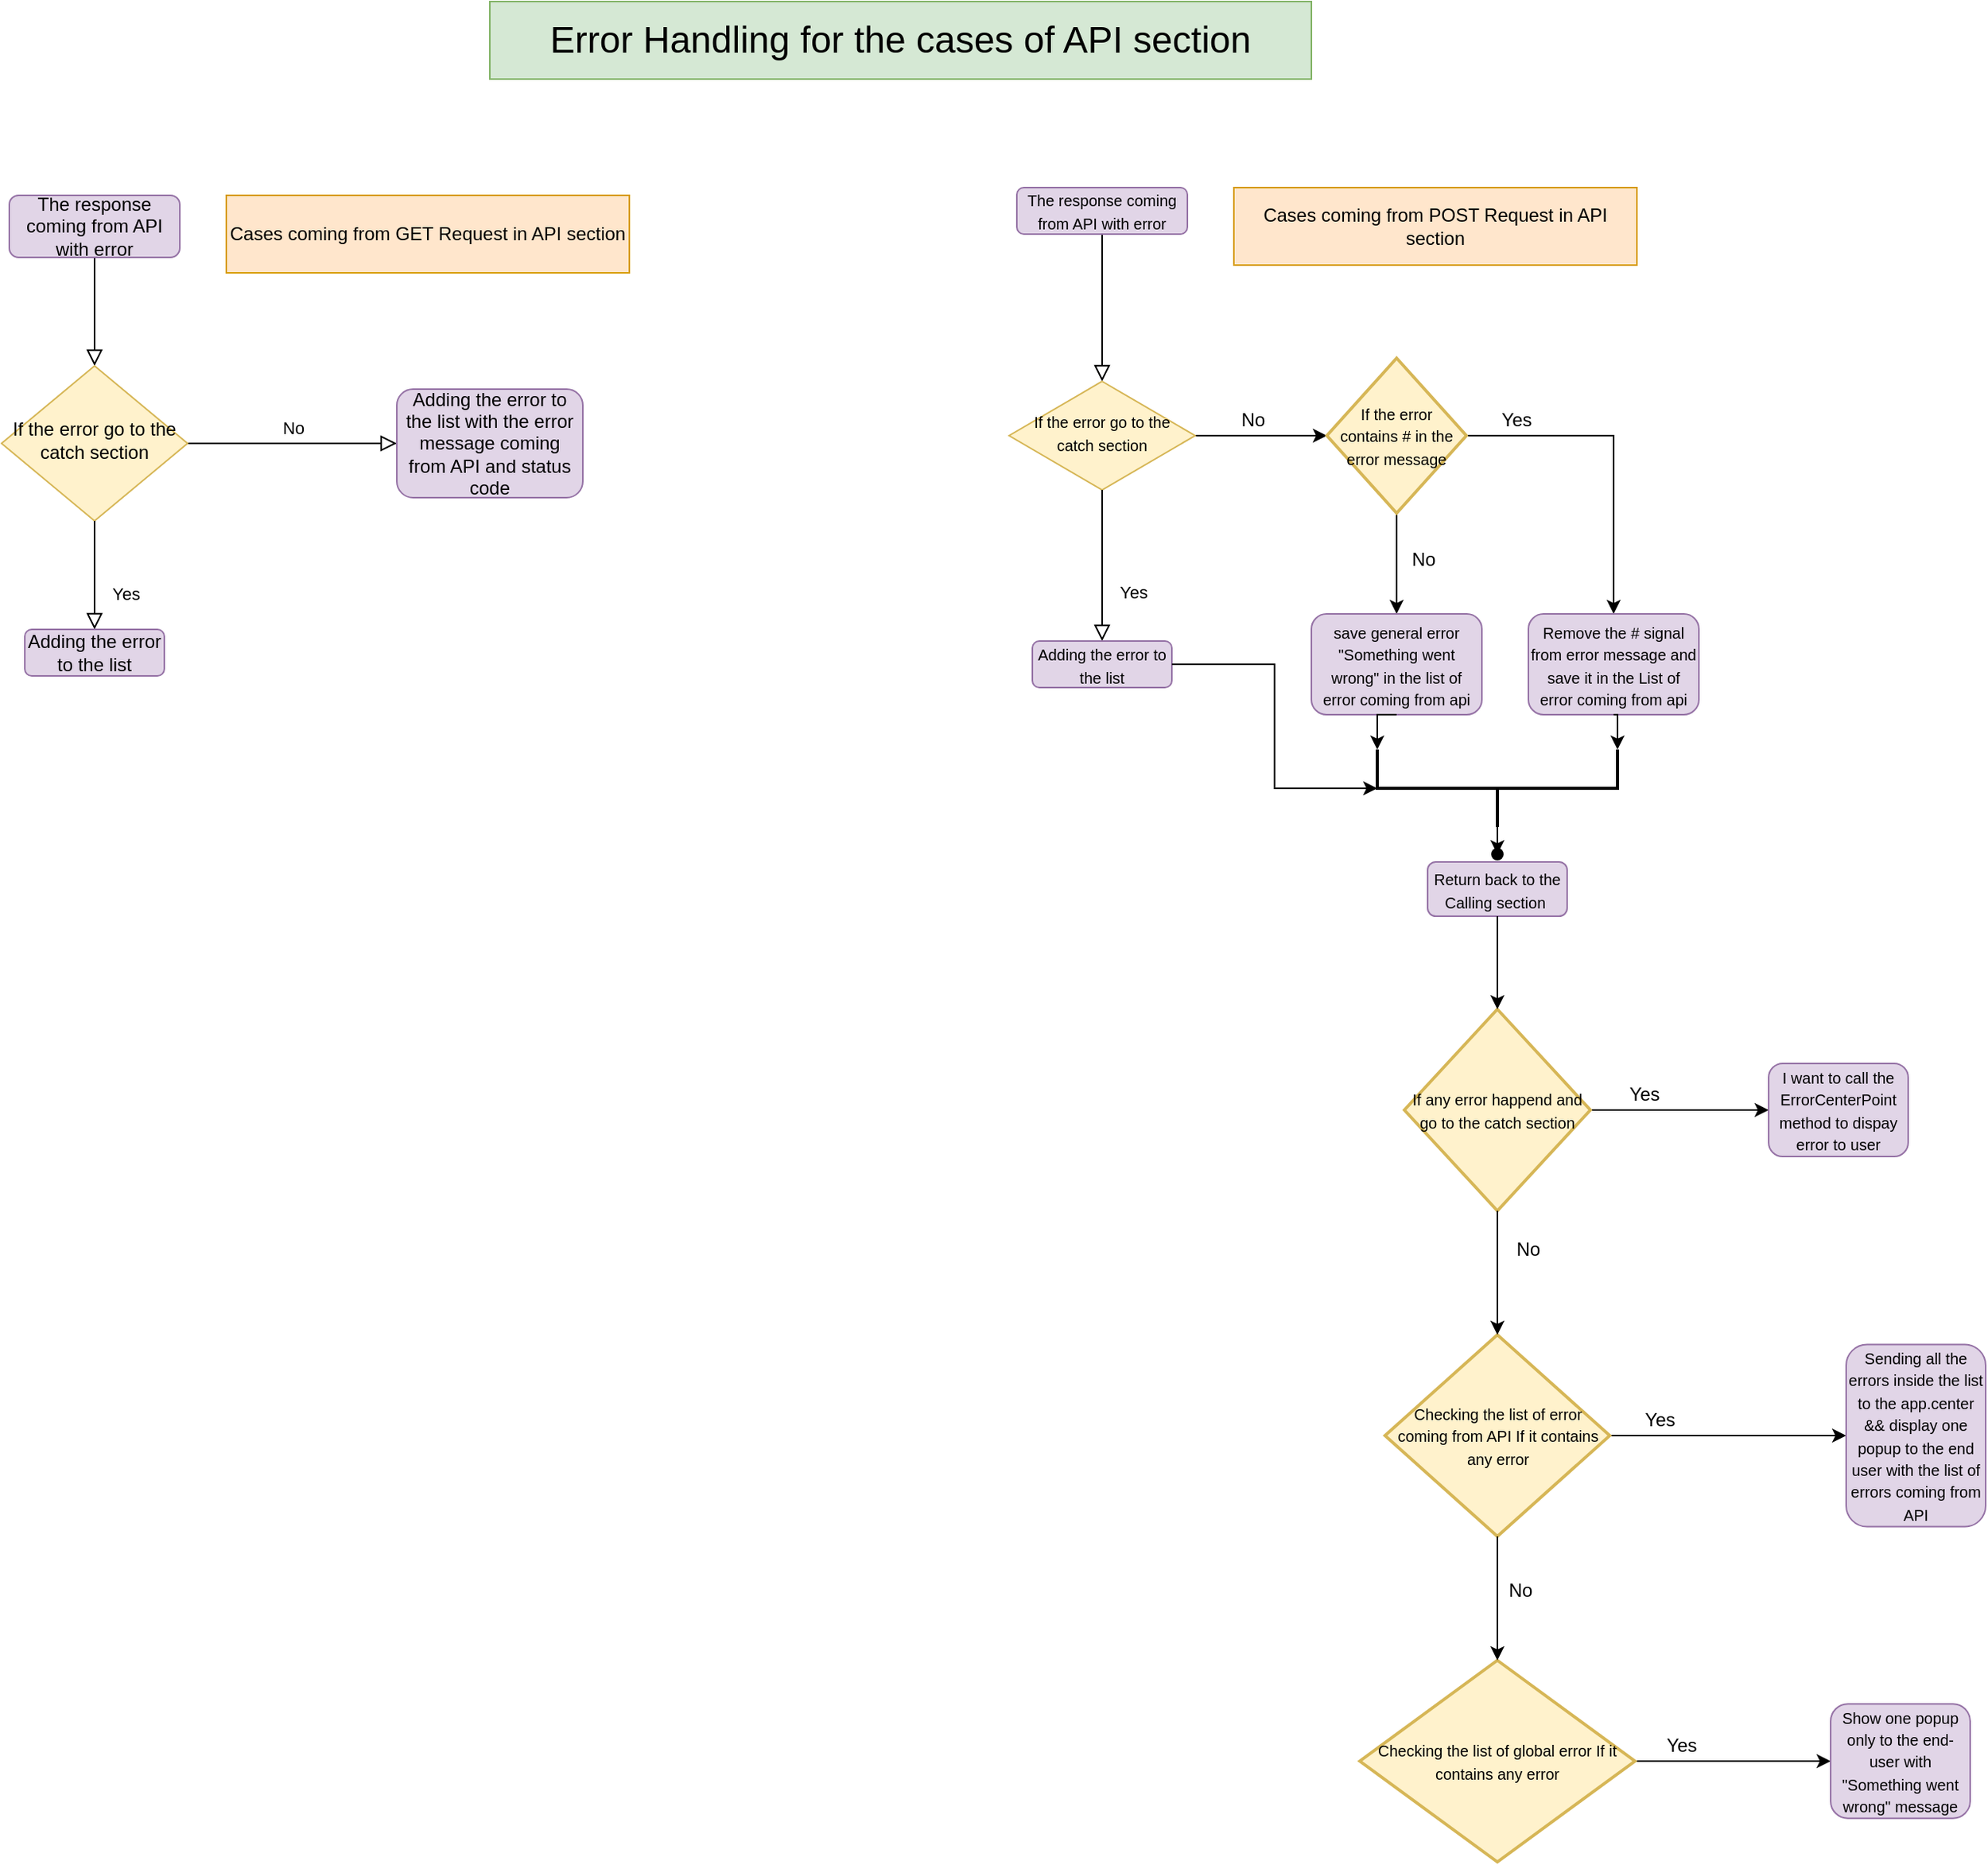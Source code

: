 <mxfile version="22.1.17" type="github">
  <diagram id="C5RBs43oDa-KdzZeNtuy" name="Page-1">
    <mxGraphModel dx="2049" dy="1169" grid="1" gridSize="10" guides="1" tooltips="1" connect="1" arrows="1" fold="1" page="1" pageScale="1" pageWidth="827" pageHeight="1169" math="0" shadow="0">
      <root>
        <mxCell id="WIyWlLk6GJQsqaUBKTNV-0" />
        <mxCell id="WIyWlLk6GJQsqaUBKTNV-1" parent="WIyWlLk6GJQsqaUBKTNV-0" />
        <mxCell id="WIyWlLk6GJQsqaUBKTNV-2" value="" style="rounded=0;html=1;jettySize=auto;orthogonalLoop=1;fontSize=11;endArrow=block;endFill=0;endSize=8;strokeWidth=1;shadow=0;labelBackgroundColor=none;edgeStyle=orthogonalEdgeStyle;" parent="WIyWlLk6GJQsqaUBKTNV-1" source="WIyWlLk6GJQsqaUBKTNV-3" target="WIyWlLk6GJQsqaUBKTNV-6" edge="1">
          <mxGeometry relative="1" as="geometry" />
        </mxCell>
        <mxCell id="WIyWlLk6GJQsqaUBKTNV-3" value="The response coming from API with error" style="rounded=1;whiteSpace=wrap;html=1;fontSize=12;glass=0;strokeWidth=1;shadow=0;fillColor=#e1d5e7;strokeColor=#9673a6;" parent="WIyWlLk6GJQsqaUBKTNV-1" vertex="1">
          <mxGeometry x="195" y="515" width="110" height="40" as="geometry" />
        </mxCell>
        <mxCell id="WIyWlLk6GJQsqaUBKTNV-5" value="No" style="edgeStyle=orthogonalEdgeStyle;rounded=0;html=1;jettySize=auto;orthogonalLoop=1;fontSize=11;endArrow=block;endFill=0;endSize=8;strokeWidth=1;shadow=0;labelBackgroundColor=none;" parent="WIyWlLk6GJQsqaUBKTNV-1" source="WIyWlLk6GJQsqaUBKTNV-6" target="WIyWlLk6GJQsqaUBKTNV-7" edge="1">
          <mxGeometry y="10" relative="1" as="geometry">
            <mxPoint as="offset" />
          </mxGeometry>
        </mxCell>
        <mxCell id="WIyWlLk6GJQsqaUBKTNV-6" value="If the error go to the catch section" style="rhombus;whiteSpace=wrap;html=1;shadow=0;fontFamily=Helvetica;fontSize=12;align=center;strokeWidth=1;spacing=6;spacingTop=-4;fillColor=#fff2cc;strokeColor=#d6b656;" parent="WIyWlLk6GJQsqaUBKTNV-1" vertex="1">
          <mxGeometry x="190" y="625" width="120" height="100" as="geometry" />
        </mxCell>
        <mxCell id="WIyWlLk6GJQsqaUBKTNV-7" value="Adding the error to the list with the error message coming from API and status code" style="rounded=1;whiteSpace=wrap;html=1;fontSize=12;glass=0;strokeWidth=1;shadow=0;fillColor=#e1d5e7;strokeColor=#9673a6;" parent="WIyWlLk6GJQsqaUBKTNV-1" vertex="1">
          <mxGeometry x="445" y="640" width="120" height="70" as="geometry" />
        </mxCell>
        <mxCell id="WIyWlLk6GJQsqaUBKTNV-8" value="Yes" style="rounded=0;html=1;jettySize=auto;orthogonalLoop=1;fontSize=11;endArrow=block;endFill=0;endSize=8;strokeWidth=1;shadow=0;labelBackgroundColor=none;edgeStyle=orthogonalEdgeStyle;exitX=0.5;exitY=1;exitDx=0;exitDy=0;" parent="WIyWlLk6GJQsqaUBKTNV-1" source="WIyWlLk6GJQsqaUBKTNV-6" target="WIyWlLk6GJQsqaUBKTNV-11" edge="1">
          <mxGeometry x="0.333" y="20" relative="1" as="geometry">
            <mxPoint as="offset" />
            <mxPoint x="255" y="785" as="sourcePoint" />
          </mxGeometry>
        </mxCell>
        <mxCell id="WIyWlLk6GJQsqaUBKTNV-11" value="Adding the error to the list" style="rounded=1;whiteSpace=wrap;html=1;fontSize=12;glass=0;strokeWidth=1;shadow=0;fillColor=#e1d5e7;strokeColor=#9673a6;" parent="WIyWlLk6GJQsqaUBKTNV-1" vertex="1">
          <mxGeometry x="205" y="795" width="90" height="30" as="geometry" />
        </mxCell>
        <mxCell id="-uBfDtKPX-X4wUrIHPEk-1" value="Cases coming from GET Request in API section" style="rounded=0;whiteSpace=wrap;html=1;fillColor=#ffe6cc;strokeColor=#d79b00;" parent="WIyWlLk6GJQsqaUBKTNV-1" vertex="1">
          <mxGeometry x="335" y="515" width="260" height="50" as="geometry" />
        </mxCell>
        <mxCell id="-uBfDtKPX-X4wUrIHPEk-7" value="" style="rounded=0;html=1;jettySize=auto;orthogonalLoop=1;fontSize=11;endArrow=block;endFill=0;endSize=8;strokeWidth=1;shadow=0;labelBackgroundColor=none;edgeStyle=orthogonalEdgeStyle;" parent="WIyWlLk6GJQsqaUBKTNV-1" source="-uBfDtKPX-X4wUrIHPEk-8" target="-uBfDtKPX-X4wUrIHPEk-10" edge="1">
          <mxGeometry relative="1" as="geometry" />
        </mxCell>
        <mxCell id="-uBfDtKPX-X4wUrIHPEk-8" value="&lt;font style=&quot;font-size: 10px;&quot;&gt;The response coming from API with error&lt;/font&gt;" style="rounded=1;whiteSpace=wrap;html=1;fontSize=12;glass=0;strokeWidth=1;shadow=0;fillColor=#e1d5e7;strokeColor=#9673a6;" parent="WIyWlLk6GJQsqaUBKTNV-1" vertex="1">
          <mxGeometry x="845" y="510" width="110" height="30" as="geometry" />
        </mxCell>
        <mxCell id="-uBfDtKPX-X4wUrIHPEk-19" value="" style="edgeStyle=orthogonalEdgeStyle;rounded=0;orthogonalLoop=1;jettySize=auto;html=1;" parent="WIyWlLk6GJQsqaUBKTNV-1" source="-uBfDtKPX-X4wUrIHPEk-10" target="-uBfDtKPX-X4wUrIHPEk-17" edge="1">
          <mxGeometry relative="1" as="geometry" />
        </mxCell>
        <mxCell id="-uBfDtKPX-X4wUrIHPEk-10" value="&lt;font style=&quot;font-size: 10px;&quot;&gt;If the error go to the catch section&lt;/font&gt;" style="rhombus;whiteSpace=wrap;html=1;shadow=0;fontFamily=Helvetica;fontSize=12;align=center;strokeWidth=1;spacing=6;spacingTop=-4;fillColor=#fff2cc;strokeColor=#d6b656;" parent="WIyWlLk6GJQsqaUBKTNV-1" vertex="1">
          <mxGeometry x="840" y="635" width="120" height="70" as="geometry" />
        </mxCell>
        <mxCell id="-uBfDtKPX-X4wUrIHPEk-12" value="Yes" style="rounded=0;html=1;jettySize=auto;orthogonalLoop=1;fontSize=11;endArrow=block;endFill=0;endSize=8;strokeWidth=1;shadow=0;labelBackgroundColor=none;edgeStyle=orthogonalEdgeStyle;exitX=0.5;exitY=1;exitDx=0;exitDy=0;" parent="WIyWlLk6GJQsqaUBKTNV-1" source="-uBfDtKPX-X4wUrIHPEk-10" target="-uBfDtKPX-X4wUrIHPEk-13" edge="1">
          <mxGeometry x="0.339" y="20" relative="1" as="geometry">
            <mxPoint as="offset" />
            <mxPoint x="905" y="780" as="sourcePoint" />
          </mxGeometry>
        </mxCell>
        <mxCell id="-uBfDtKPX-X4wUrIHPEk-13" value="&lt;font style=&quot;font-size: 10px;&quot;&gt;Adding the error to the list&lt;/font&gt;" style="rounded=1;whiteSpace=wrap;html=1;fontSize=12;glass=0;strokeWidth=1;shadow=0;fillColor=#e1d5e7;strokeColor=#9673a6;" parent="WIyWlLk6GJQsqaUBKTNV-1" vertex="1">
          <mxGeometry x="855" y="802.5" width="90" height="30" as="geometry" />
        </mxCell>
        <mxCell id="-uBfDtKPX-X4wUrIHPEk-14" value="Cases coming from POST Request in API section" style="rounded=0;whiteSpace=wrap;html=1;fillColor=#ffe6cc;strokeColor=#d79b00;" parent="WIyWlLk6GJQsqaUBKTNV-1" vertex="1">
          <mxGeometry x="985" y="510" width="260" height="50" as="geometry" />
        </mxCell>
        <mxCell id="-uBfDtKPX-X4wUrIHPEk-22" value="" style="edgeStyle=orthogonalEdgeStyle;rounded=0;orthogonalLoop=1;jettySize=auto;html=1;" parent="WIyWlLk6GJQsqaUBKTNV-1" source="-uBfDtKPX-X4wUrIHPEk-17" target="-uBfDtKPX-X4wUrIHPEk-21" edge="1">
          <mxGeometry relative="1" as="geometry" />
        </mxCell>
        <mxCell id="-uBfDtKPX-X4wUrIHPEk-25" style="edgeStyle=orthogonalEdgeStyle;rounded=0;orthogonalLoop=1;jettySize=auto;html=1;entryX=0.5;entryY=0;entryDx=0;entryDy=0;" parent="WIyWlLk6GJQsqaUBKTNV-1" source="-uBfDtKPX-X4wUrIHPEk-17" target="-uBfDtKPX-X4wUrIHPEk-24" edge="1">
          <mxGeometry relative="1" as="geometry">
            <mxPoint x="1090" y="740" as="targetPoint" />
          </mxGeometry>
        </mxCell>
        <mxCell id="-uBfDtKPX-X4wUrIHPEk-17" value="&lt;font style=&quot;font-size: 10px;&quot;&gt;If the error &lt;br&gt;contains # in the error message&lt;/font&gt;" style="strokeWidth=2;html=1;shape=mxgraph.flowchart.decision;whiteSpace=wrap;fillColor=#fff2cc;strokeColor=#d6b656;" parent="WIyWlLk6GJQsqaUBKTNV-1" vertex="1">
          <mxGeometry x="1045" y="620" width="90" height="100" as="geometry" />
        </mxCell>
        <mxCell id="-uBfDtKPX-X4wUrIHPEk-20" value="No" style="text;html=1;strokeColor=none;fillColor=none;align=center;verticalAlign=middle;whiteSpace=wrap;rounded=0;" parent="WIyWlLk6GJQsqaUBKTNV-1" vertex="1">
          <mxGeometry x="975" y="650" width="45" height="20" as="geometry" />
        </mxCell>
        <mxCell id="-uBfDtKPX-X4wUrIHPEk-21" value="&lt;font style=&quot;font-size: 10px;&quot;&gt;Remove the # signal from error message and save it in the List of error coming from api&lt;/font&gt;" style="rounded=1;whiteSpace=wrap;html=1;fontSize=12;glass=0;strokeWidth=1;shadow=0;fillColor=#e1d5e7;strokeColor=#9673a6;" parent="WIyWlLk6GJQsqaUBKTNV-1" vertex="1">
          <mxGeometry x="1175" y="785" width="110" height="65" as="geometry" />
        </mxCell>
        <mxCell id="-uBfDtKPX-X4wUrIHPEk-23" value="Yes" style="text;html=1;strokeColor=none;fillColor=none;align=center;verticalAlign=middle;whiteSpace=wrap;rounded=0;" parent="WIyWlLk6GJQsqaUBKTNV-1" vertex="1">
          <mxGeometry x="1145" y="650" width="45" height="20" as="geometry" />
        </mxCell>
        <mxCell id="-uBfDtKPX-X4wUrIHPEk-24" value="&lt;font style=&quot;font-size: 10px;&quot;&gt;save general error &quot;Something went wrong&quot; in the list of error coming from api&lt;/font&gt;" style="rounded=1;whiteSpace=wrap;html=1;fontSize=12;glass=0;strokeWidth=1;shadow=0;fillColor=#e1d5e7;strokeColor=#9673a6;" parent="WIyWlLk6GJQsqaUBKTNV-1" vertex="1">
          <mxGeometry x="1035" y="785" width="110" height="65" as="geometry" />
        </mxCell>
        <mxCell id="-uBfDtKPX-X4wUrIHPEk-26" value="No" style="text;html=1;strokeColor=none;fillColor=none;align=center;verticalAlign=middle;whiteSpace=wrap;rounded=0;" parent="WIyWlLk6GJQsqaUBKTNV-1" vertex="1">
          <mxGeometry x="1085" y="740" width="45" height="20" as="geometry" />
        </mxCell>
        <mxCell id="-uBfDtKPX-X4wUrIHPEk-34" value="" style="edgeStyle=orthogonalEdgeStyle;rounded=0;orthogonalLoop=1;jettySize=auto;html=1;" parent="WIyWlLk6GJQsqaUBKTNV-1" source="-uBfDtKPX-X4wUrIHPEk-28" target="-uBfDtKPX-X4wUrIHPEk-33" edge="1">
          <mxGeometry relative="1" as="geometry" />
        </mxCell>
        <mxCell id="-uBfDtKPX-X4wUrIHPEk-28" value="" style="strokeWidth=2;html=1;shape=mxgraph.flowchart.annotation_2;align=left;labelPosition=right;pointerEvents=1;rotation=-90;" parent="WIyWlLk6GJQsqaUBKTNV-1" vertex="1">
          <mxGeometry x="1130" y="820" width="50" height="155" as="geometry" />
        </mxCell>
        <mxCell id="-uBfDtKPX-X4wUrIHPEk-29" style="edgeStyle=orthogonalEdgeStyle;rounded=0;orthogonalLoop=1;jettySize=auto;html=1;exitX=0.5;exitY=1;exitDx=0;exitDy=0;entryX=1;entryY=1;entryDx=0;entryDy=0;entryPerimeter=0;" parent="WIyWlLk6GJQsqaUBKTNV-1" source="-uBfDtKPX-X4wUrIHPEk-21" target="-uBfDtKPX-X4wUrIHPEk-28" edge="1">
          <mxGeometry relative="1" as="geometry" />
        </mxCell>
        <mxCell id="-uBfDtKPX-X4wUrIHPEk-30" style="edgeStyle=orthogonalEdgeStyle;rounded=0;orthogonalLoop=1;jettySize=auto;html=1;exitX=0.5;exitY=1;exitDx=0;exitDy=0;entryX=1;entryY=0;entryDx=0;entryDy=0;entryPerimeter=0;" parent="WIyWlLk6GJQsqaUBKTNV-1" source="-uBfDtKPX-X4wUrIHPEk-24" target="-uBfDtKPX-X4wUrIHPEk-28" edge="1">
          <mxGeometry relative="1" as="geometry" />
        </mxCell>
        <mxCell id="-uBfDtKPX-X4wUrIHPEk-31" value="&lt;font style=&quot;font-size: 10px;&quot;&gt;Return back to the Calling section&amp;nbsp;&lt;/font&gt;" style="rounded=1;whiteSpace=wrap;html=1;fontSize=12;glass=0;strokeWidth=1;shadow=0;fillColor=#e1d5e7;strokeColor=#9673a6;" parent="WIyWlLk6GJQsqaUBKTNV-1" vertex="1">
          <mxGeometry x="1110" y="945" width="90" height="35" as="geometry" />
        </mxCell>
        <mxCell id="-uBfDtKPX-X4wUrIHPEk-33" value="" style="shape=waypoint;sketch=0;size=6;pointerEvents=1;points=[];fillColor=default;resizable=0;rotatable=0;perimeter=centerPerimeter;snapToPoint=1;align=left;strokeWidth=2;" parent="WIyWlLk6GJQsqaUBKTNV-1" vertex="1">
          <mxGeometry x="1145" y="930" width="20" height="20" as="geometry" />
        </mxCell>
        <mxCell id="-uBfDtKPX-X4wUrIHPEk-38" value="" style="edgeStyle=orthogonalEdgeStyle;rounded=0;orthogonalLoop=1;jettySize=auto;html=1;" parent="WIyWlLk6GJQsqaUBKTNV-1" source="-uBfDtKPX-X4wUrIHPEk-35" target="-uBfDtKPX-X4wUrIHPEk-37" edge="1">
          <mxGeometry relative="1" as="geometry" />
        </mxCell>
        <mxCell id="-uBfDtKPX-X4wUrIHPEk-35" value="&lt;font style=&quot;font-size: 10px;&quot;&gt;&lt;font style=&quot;&quot;&gt;If any error happend and go to the cat&lt;/font&gt;&lt;font style=&quot;&quot;&gt;ch section&lt;/font&gt;&lt;/font&gt;" style="strokeWidth=2;html=1;shape=mxgraph.flowchart.decision;whiteSpace=wrap;fillColor=#fff2cc;strokeColor=#d6b656;" parent="WIyWlLk6GJQsqaUBKTNV-1" vertex="1">
          <mxGeometry x="1095" y="1040" width="120" height="130" as="geometry" />
        </mxCell>
        <mxCell id="-uBfDtKPX-X4wUrIHPEk-36" style="edgeStyle=orthogonalEdgeStyle;rounded=0;orthogonalLoop=1;jettySize=auto;html=1;exitX=0.5;exitY=1;exitDx=0;exitDy=0;entryX=0.5;entryY=0;entryDx=0;entryDy=0;entryPerimeter=0;" parent="WIyWlLk6GJQsqaUBKTNV-1" source="-uBfDtKPX-X4wUrIHPEk-31" target="-uBfDtKPX-X4wUrIHPEk-35" edge="1">
          <mxGeometry relative="1" as="geometry" />
        </mxCell>
        <mxCell id="-uBfDtKPX-X4wUrIHPEk-37" value="&lt;font style=&quot;font-size: 10px;&quot;&gt;I want to call the ErrorCenterPoint method to dispay error to user&lt;/font&gt;" style="rounded=1;whiteSpace=wrap;html=1;fontSize=12;glass=0;strokeWidth=1;shadow=0;fillColor=#e1d5e7;strokeColor=#9673a6;" parent="WIyWlLk6GJQsqaUBKTNV-1" vertex="1">
          <mxGeometry x="1330" y="1075" width="90" height="60" as="geometry" />
        </mxCell>
        <mxCell id="-uBfDtKPX-X4wUrIHPEk-41" value="Yes" style="text;html=1;strokeColor=none;fillColor=none;align=center;verticalAlign=middle;whiteSpace=wrap;rounded=0;" parent="WIyWlLk6GJQsqaUBKTNV-1" vertex="1">
          <mxGeometry x="1220" y="1080" width="60" height="30" as="geometry" />
        </mxCell>
        <mxCell id="-uBfDtKPX-X4wUrIHPEk-42" value="No" style="text;html=1;strokeColor=none;fillColor=none;align=center;verticalAlign=middle;whiteSpace=wrap;rounded=0;" parent="WIyWlLk6GJQsqaUBKTNV-1" vertex="1">
          <mxGeometry x="1145" y="1180" width="60" height="30" as="geometry" />
        </mxCell>
        <mxCell id="-uBfDtKPX-X4wUrIHPEk-47" value="" style="edgeStyle=orthogonalEdgeStyle;rounded=0;orthogonalLoop=1;jettySize=auto;html=1;" parent="WIyWlLk6GJQsqaUBKTNV-1" source="-uBfDtKPX-X4wUrIHPEk-44" target="-uBfDtKPX-X4wUrIHPEk-46" edge="1">
          <mxGeometry relative="1" as="geometry" />
        </mxCell>
        <mxCell id="-uBfDtKPX-X4wUrIHPEk-44" value="&lt;span style=&quot;font-size: 10px;&quot;&gt;Checking the list of error coming from API If it contains any error&lt;/span&gt;" style="strokeWidth=2;html=1;shape=mxgraph.flowchart.decision;whiteSpace=wrap;fillColor=#fff2cc;strokeColor=#d6b656;" parent="WIyWlLk6GJQsqaUBKTNV-1" vertex="1">
          <mxGeometry x="1082.5" y="1250" width="145" height="130" as="geometry" />
        </mxCell>
        <mxCell id="-uBfDtKPX-X4wUrIHPEk-45" style="edgeStyle=orthogonalEdgeStyle;rounded=0;orthogonalLoop=1;jettySize=auto;html=1;exitX=0.5;exitY=1;exitDx=0;exitDy=0;exitPerimeter=0;entryX=0.5;entryY=0;entryDx=0;entryDy=0;entryPerimeter=0;" parent="WIyWlLk6GJQsqaUBKTNV-1" source="-uBfDtKPX-X4wUrIHPEk-35" target="-uBfDtKPX-X4wUrIHPEk-44" edge="1">
          <mxGeometry relative="1" as="geometry" />
        </mxCell>
        <mxCell id="-uBfDtKPX-X4wUrIHPEk-46" value="&lt;font style=&quot;font-size: 10px;&quot;&gt;Sending all the errors inside the list to the app.center &amp;amp;&amp;amp; display one popup to the end user with the list of errors coming from API&lt;/font&gt;" style="rounded=1;whiteSpace=wrap;html=1;fontSize=12;glass=0;strokeWidth=1;shadow=0;fillColor=#e1d5e7;strokeColor=#9673a6;" parent="WIyWlLk6GJQsqaUBKTNV-1" vertex="1">
          <mxGeometry x="1380" y="1256.25" width="90" height="117.5" as="geometry" />
        </mxCell>
        <mxCell id="-uBfDtKPX-X4wUrIHPEk-48" value="Yes" style="text;html=1;strokeColor=none;fillColor=none;align=center;verticalAlign=middle;whiteSpace=wrap;rounded=0;" parent="WIyWlLk6GJQsqaUBKTNV-1" vertex="1">
          <mxGeometry x="1230" y="1290" width="60" height="30" as="geometry" />
        </mxCell>
        <mxCell id="-uBfDtKPX-X4wUrIHPEk-53" value="" style="edgeStyle=orthogonalEdgeStyle;rounded=0;orthogonalLoop=1;jettySize=auto;html=1;" parent="WIyWlLk6GJQsqaUBKTNV-1" source="-uBfDtKPX-X4wUrIHPEk-49" target="-uBfDtKPX-X4wUrIHPEk-52" edge="1">
          <mxGeometry relative="1" as="geometry" />
        </mxCell>
        <mxCell id="-uBfDtKPX-X4wUrIHPEk-49" value="&lt;span style=&quot;font-size: 10px;&quot;&gt;Checking the list of global error If it contains any error&lt;/span&gt;" style="strokeWidth=2;html=1;shape=mxgraph.flowchart.decision;whiteSpace=wrap;fillColor=#fff2cc;strokeColor=#d6b656;" parent="WIyWlLk6GJQsqaUBKTNV-1" vertex="1">
          <mxGeometry x="1066.25" y="1460" width="177.5" height="130" as="geometry" />
        </mxCell>
        <mxCell id="-uBfDtKPX-X4wUrIHPEk-50" style="edgeStyle=orthogonalEdgeStyle;rounded=0;orthogonalLoop=1;jettySize=auto;html=1;exitX=0.5;exitY=1;exitDx=0;exitDy=0;exitPerimeter=0;entryX=0.5;entryY=0;entryDx=0;entryDy=0;entryPerimeter=0;" parent="WIyWlLk6GJQsqaUBKTNV-1" source="-uBfDtKPX-X4wUrIHPEk-44" target="-uBfDtKPX-X4wUrIHPEk-49" edge="1">
          <mxGeometry relative="1" as="geometry" />
        </mxCell>
        <mxCell id="-uBfDtKPX-X4wUrIHPEk-51" value="No" style="text;html=1;strokeColor=none;fillColor=none;align=center;verticalAlign=middle;whiteSpace=wrap;rounded=0;" parent="WIyWlLk6GJQsqaUBKTNV-1" vertex="1">
          <mxGeometry x="1140" y="1400" width="60" height="30" as="geometry" />
        </mxCell>
        <mxCell id="-uBfDtKPX-X4wUrIHPEk-52" value="&lt;font style=&quot;font-size: 10px;&quot;&gt;Show one popup only to the end-user with &quot;Something went wrong&quot; message&lt;/font&gt;" style="rounded=1;whiteSpace=wrap;html=1;fontSize=12;glass=0;strokeWidth=1;shadow=0;fillColor=#e1d5e7;strokeColor=#9673a6;" parent="WIyWlLk6GJQsqaUBKTNV-1" vertex="1">
          <mxGeometry x="1370" y="1488.13" width="90" height="73.75" as="geometry" />
        </mxCell>
        <mxCell id="-uBfDtKPX-X4wUrIHPEk-54" value="Yes" style="text;html=1;strokeColor=none;fillColor=none;align=center;verticalAlign=middle;whiteSpace=wrap;rounded=0;" parent="WIyWlLk6GJQsqaUBKTNV-1" vertex="1">
          <mxGeometry x="1243.75" y="1500" width="60" height="30" as="geometry" />
        </mxCell>
        <mxCell id="VSbtf6zZAGOuhCDQzLcq-0" style="edgeStyle=orthogonalEdgeStyle;rounded=0;orthogonalLoop=1;jettySize=auto;html=1;entryX=0.5;entryY=0;entryDx=0;entryDy=0;entryPerimeter=0;" edge="1" parent="WIyWlLk6GJQsqaUBKTNV-1" source="-uBfDtKPX-X4wUrIHPEk-13" target="-uBfDtKPX-X4wUrIHPEk-28">
          <mxGeometry relative="1" as="geometry" />
        </mxCell>
        <mxCell id="VSbtf6zZAGOuhCDQzLcq-1" value="&lt;font style=&quot;font-size: 24px;&quot;&gt;Error Handling for the cases of API section&lt;/font&gt;" style="rounded=0;whiteSpace=wrap;html=1;fillColor=#d5e8d4;strokeColor=#82b366;" vertex="1" parent="WIyWlLk6GJQsqaUBKTNV-1">
          <mxGeometry x="505" y="390" width="530" height="50" as="geometry" />
        </mxCell>
      </root>
    </mxGraphModel>
  </diagram>
</mxfile>
